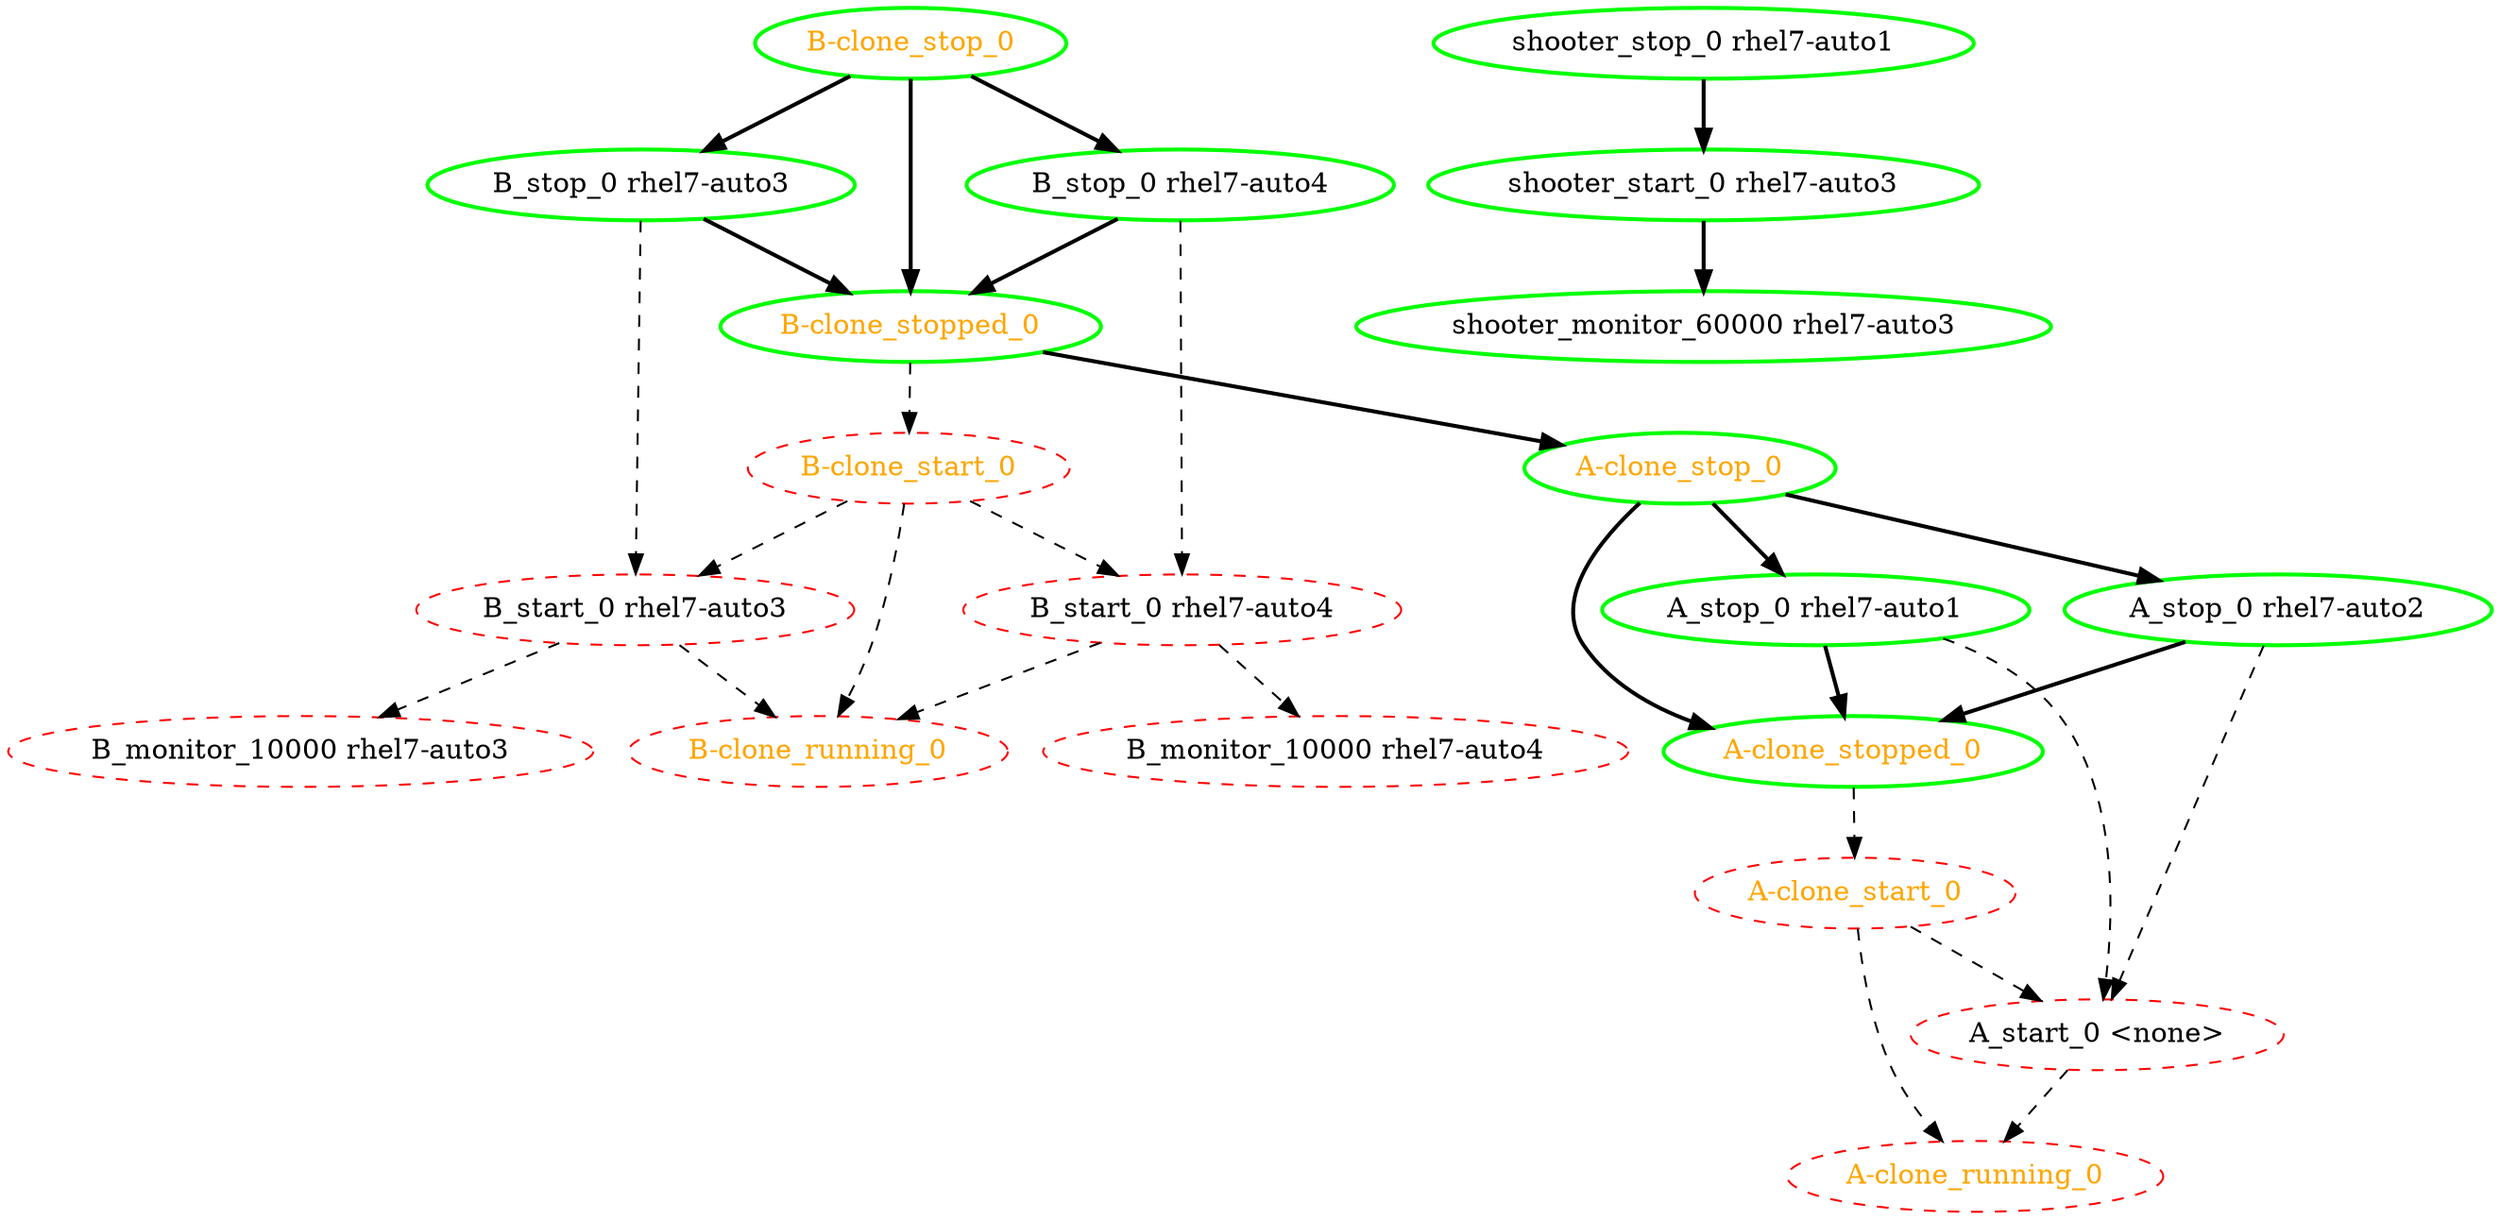  digraph "g" {
"A-clone_running_0" [ style=dashed color="red" fontcolor="orange"]
"A-clone_start_0" -> "A-clone_running_0" [ style = dashed]
"A-clone_start_0" -> "A_start_0 <none>" [ style = dashed]
"A-clone_start_0" [ style=dashed color="red" fontcolor="orange"]
"A-clone_stop_0" -> "A-clone_stopped_0" [ style = bold]
"A-clone_stop_0" -> "A_stop_0 rhel7-auto1" [ style = bold]
"A-clone_stop_0" -> "A_stop_0 rhel7-auto2" [ style = bold]
"A-clone_stop_0" [ style=bold color="green" fontcolor="orange"]
"A-clone_stopped_0" -> "A-clone_start_0" [ style = dashed]
"A-clone_stopped_0" [ style=bold color="green" fontcolor="orange"]
"A_start_0 <none>" -> "A-clone_running_0" [ style = dashed]
"A_start_0 <none>" [ style=dashed color="red" fontcolor="black"]
"A_stop_0 rhel7-auto1" -> "A-clone_stopped_0" [ style = bold]
"A_stop_0 rhel7-auto1" -> "A_start_0 <none>" [ style = dashed]
"A_stop_0 rhel7-auto1" [ style=bold color="green" fontcolor="black"]
"A_stop_0 rhel7-auto2" -> "A-clone_stopped_0" [ style = bold]
"A_stop_0 rhel7-auto2" -> "A_start_0 <none>" [ style = dashed]
"A_stop_0 rhel7-auto2" [ style=bold color="green" fontcolor="black"]
"B-clone_running_0" [ style=dashed color="red" fontcolor="orange"]
"B-clone_start_0" -> "B-clone_running_0" [ style = dashed]
"B-clone_start_0" -> "B_start_0 rhel7-auto3" [ style = dashed]
"B-clone_start_0" -> "B_start_0 rhel7-auto4" [ style = dashed]
"B-clone_start_0" [ style=dashed color="red" fontcolor="orange"]
"B-clone_stop_0" -> "B-clone_stopped_0" [ style = bold]
"B-clone_stop_0" -> "B_stop_0 rhel7-auto3" [ style = bold]
"B-clone_stop_0" -> "B_stop_0 rhel7-auto4" [ style = bold]
"B-clone_stop_0" [ style=bold color="green" fontcolor="orange"]
"B-clone_stopped_0" -> "A-clone_stop_0" [ style = bold]
"B-clone_stopped_0" -> "B-clone_start_0" [ style = dashed]
"B-clone_stopped_0" [ style=bold color="green" fontcolor="orange"]
"B_monitor_10000 rhel7-auto3" [ style=dashed color="red" fontcolor="black"]
"B_monitor_10000 rhel7-auto4" [ style=dashed color="red" fontcolor="black"]
"B_start_0 rhel7-auto3" -> "B-clone_running_0" [ style = dashed]
"B_start_0 rhel7-auto3" -> "B_monitor_10000 rhel7-auto3" [ style = dashed]
"B_start_0 rhel7-auto3" [ style=dashed color="red" fontcolor="black"]
"B_start_0 rhel7-auto4" -> "B-clone_running_0" [ style = dashed]
"B_start_0 rhel7-auto4" -> "B_monitor_10000 rhel7-auto4" [ style = dashed]
"B_start_0 rhel7-auto4" [ style=dashed color="red" fontcolor="black"]
"B_stop_0 rhel7-auto3" -> "B-clone_stopped_0" [ style = bold]
"B_stop_0 rhel7-auto3" -> "B_start_0 rhel7-auto3" [ style = dashed]
"B_stop_0 rhel7-auto3" [ style=bold color="green" fontcolor="black"]
"B_stop_0 rhel7-auto4" -> "B-clone_stopped_0" [ style = bold]
"B_stop_0 rhel7-auto4" -> "B_start_0 rhel7-auto4" [ style = dashed]
"B_stop_0 rhel7-auto4" [ style=bold color="green" fontcolor="black"]
"shooter_monitor_60000 rhel7-auto3" [ style=bold color="green" fontcolor="black"]
"shooter_start_0 rhel7-auto3" -> "shooter_monitor_60000 rhel7-auto3" [ style = bold]
"shooter_start_0 rhel7-auto3" [ style=bold color="green" fontcolor="black"]
"shooter_stop_0 rhel7-auto1" -> "shooter_start_0 rhel7-auto3" [ style = bold]
"shooter_stop_0 rhel7-auto1" [ style=bold color="green" fontcolor="black"]
}
